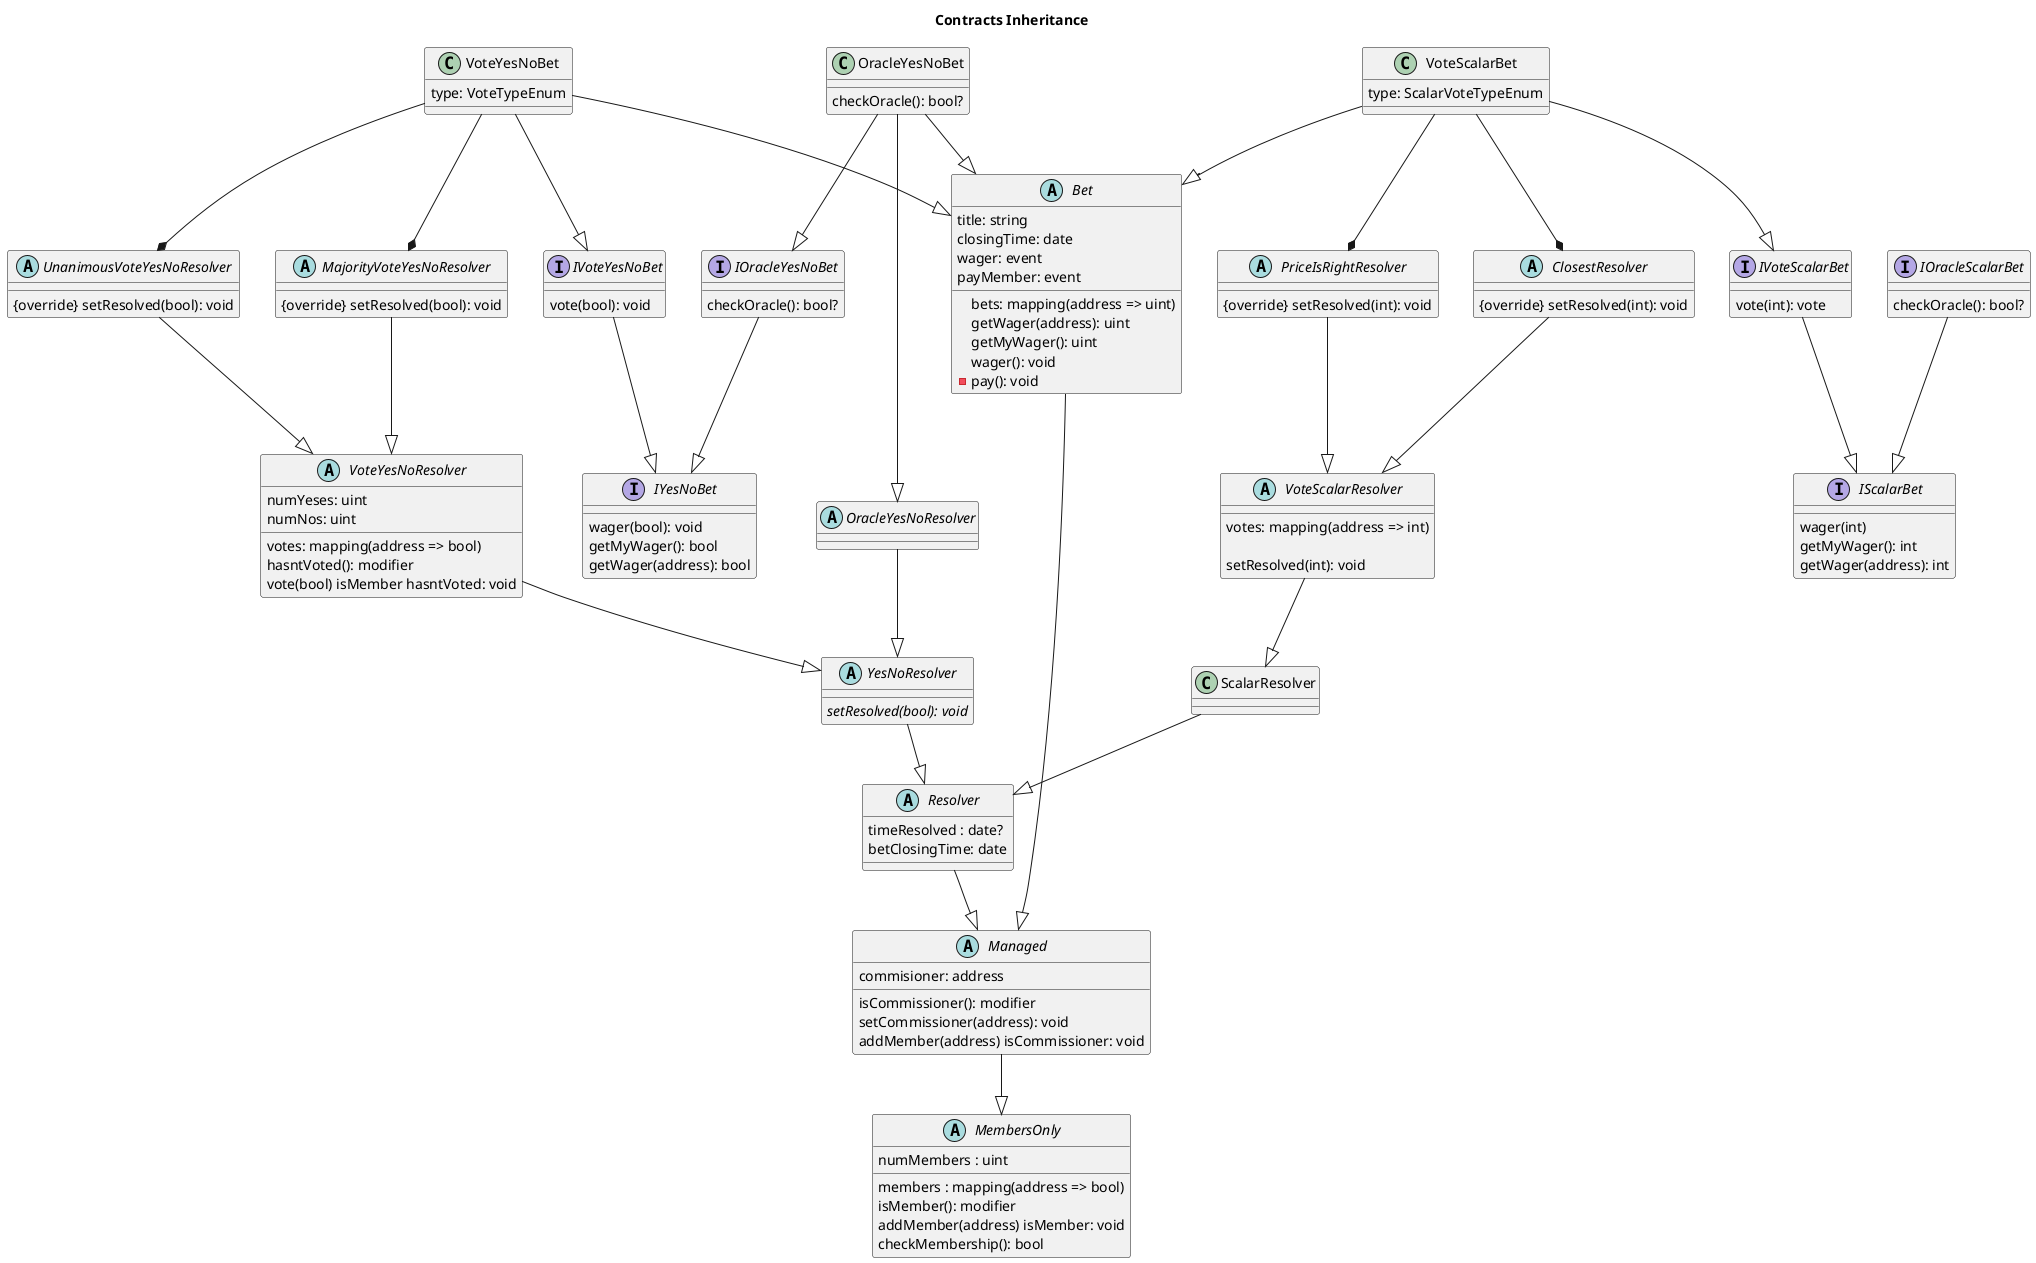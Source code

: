 @startuml

title Contracts Inheritance

abstract class MembersOnly {
    members : mapping(address => bool)
    numMembers : uint

    isMember(): modifier
    addMember(address) isMember: void
    checkMembership(): bool
}

abstract class Managed {
    commisioner: address
    isCommissioner(): modifier
    setCommissioner(address): void
    addMember(address) isCommissioner: void
}

abstract class Resolver {
    timeResolved : date?
    betClosingTime: date
}

abstract class YesNoResolver {
    {abstract} setResolved(bool): void
}

abstract class OracleYesNoResolver {

}

abstract class VoteYesNoResolver {
    votes: mapping(address => bool)
    numYeses: uint
    numNos: uint

    hasntVoted(): modifier
    vote(bool) isMember hasntVoted: void
}

abstract class MajorityVoteYesNoResolver {
    {override} setResolved(bool): void
}

abstract class UnanimousVoteYesNoResolver {
    {override} setResolved(bool): void
}

abstract class VoteScalarResolver {
    votes: mapping(address => int)

    setResolved(int): void
}

abstract class Bet {
    title: string
    bets: mapping(address => uint)
    closingTime: date
    wager: event
    payMember: event

    getWager(address): uint
    getMyWager(): uint
    wager(): void
    -pay(): void
}

class VoteYesNoBet {
    type: VoteTypeEnum
}

class OracleYesNoBet {
    checkOracle(): bool?
}

abstract class PriceIsRightResolver {
    {override} setResolved(int): void
}

abstract class ClosestResolver {
    {override} setResolved(int): void
}

class VoteScalarBet {
    type: ScalarVoteTypeEnum
}

interface IYesNoBet {
    wager(bool): void
    getMyWager(): bool
    getWager(address): bool
}

interface IScalarBet {
    wager(int)
    getMyWager(): int
    getWager(address): int
}

interface IVoteYesNoBet {
    vote(bool): void
}

interface IVoteScalarBet {
    vote(int): vote
}

interface IOracleYesNoBet {
    checkOracle(): bool?
}

interface IOracleScalarBet {
    checkOracle(): bool?
}

Managed --|> MembersOnly
Resolver --|> Managed
YesNoResolver --|> Resolver
ScalarResolver --|> Resolver
VoteYesNoResolver --|> YesNoResolver
OracleYesNoResolver --|> YesNoResolver
MajorityVoteYesNoResolver --|> VoteYesNoResolver
UnanimousVoteYesNoResolver --|> VoteYesNoResolver
VoteScalarResolver --|> ScalarResolver
Bet --|> Managed

IVoteYesNoBet --|> IYesNoBet
IOracleYesNoBet --|> IYesNoBet
IVoteScalarBet --|> IScalarBet
IOracleScalarBet --|> IScalarBet

VoteYesNoBet --|> IVoteYesNoBet
VoteYesNoBet --|> Bet
VoteYesNoBet --* MajorityVoteYesNoResolver
VoteYesNoBet --* UnanimousVoteYesNoResolver

OracleYesNoBet --|> Bet
OracleYesNoBet --|> OracleYesNoResolver
OracleYesNoBet --|> IOracleYesNoBet

PriceIsRightResolver --|> VoteScalarResolver
ClosestResolver --|> VoteScalarResolver
VoteScalarBet --|> Bet
VoteScalarBet --|> IVoteScalarBet
VoteScalarBet --* PriceIsRightResolver
VoteScalarBet --* ClosestResolver
@enduml